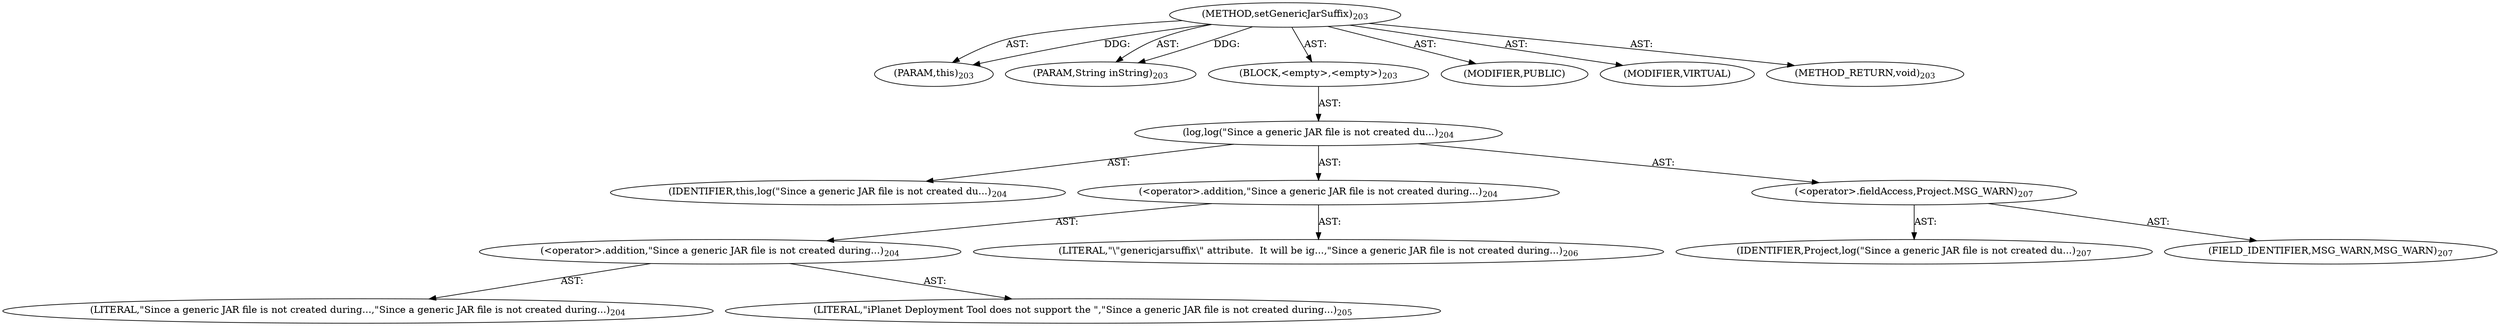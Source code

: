 digraph "setGenericJarSuffix" {  
"111669149700" [label = <(METHOD,setGenericJarSuffix)<SUB>203</SUB>> ]
"115964116996" [label = <(PARAM,this)<SUB>203</SUB>> ]
"115964117007" [label = <(PARAM,String inString)<SUB>203</SUB>> ]
"25769803780" [label = <(BLOCK,&lt;empty&gt;,&lt;empty&gt;)<SUB>203</SUB>> ]
"30064771080" [label = <(log,log(&quot;Since a generic JAR file is not created du...)<SUB>204</SUB>> ]
"68719476740" [label = <(IDENTIFIER,this,log(&quot;Since a generic JAR file is not created du...)<SUB>204</SUB>> ]
"30064771081" [label = <(&lt;operator&gt;.addition,&quot;Since a generic JAR file is not created during...)<SUB>204</SUB>> ]
"30064771082" [label = <(&lt;operator&gt;.addition,&quot;Since a generic JAR file is not created during...)<SUB>204</SUB>> ]
"90194313216" [label = <(LITERAL,&quot;Since a generic JAR file is not created during...,&quot;Since a generic JAR file is not created during...)<SUB>204</SUB>> ]
"90194313217" [label = <(LITERAL,&quot;iPlanet Deployment Tool does not support the &quot;,&quot;Since a generic JAR file is not created during...)<SUB>205</SUB>> ]
"90194313218" [label = <(LITERAL,&quot;\&quot;genericjarsuffix\&quot; attribute.  It will be ig...,&quot;Since a generic JAR file is not created during...)<SUB>206</SUB>> ]
"30064771083" [label = <(&lt;operator&gt;.fieldAccess,Project.MSG_WARN)<SUB>207</SUB>> ]
"68719476768" [label = <(IDENTIFIER,Project,log(&quot;Since a generic JAR file is not created du...)<SUB>207</SUB>> ]
"55834574852" [label = <(FIELD_IDENTIFIER,MSG_WARN,MSG_WARN)<SUB>207</SUB>> ]
"133143986193" [label = <(MODIFIER,PUBLIC)> ]
"133143986194" [label = <(MODIFIER,VIRTUAL)> ]
"128849018884" [label = <(METHOD_RETURN,void)<SUB>203</SUB>> ]
  "111669149700" -> "115964116996"  [ label = "AST: "] 
  "111669149700" -> "115964117007"  [ label = "AST: "] 
  "111669149700" -> "25769803780"  [ label = "AST: "] 
  "111669149700" -> "133143986193"  [ label = "AST: "] 
  "111669149700" -> "133143986194"  [ label = "AST: "] 
  "111669149700" -> "128849018884"  [ label = "AST: "] 
  "25769803780" -> "30064771080"  [ label = "AST: "] 
  "30064771080" -> "68719476740"  [ label = "AST: "] 
  "30064771080" -> "30064771081"  [ label = "AST: "] 
  "30064771080" -> "30064771083"  [ label = "AST: "] 
  "30064771081" -> "30064771082"  [ label = "AST: "] 
  "30064771081" -> "90194313218"  [ label = "AST: "] 
  "30064771082" -> "90194313216"  [ label = "AST: "] 
  "30064771082" -> "90194313217"  [ label = "AST: "] 
  "30064771083" -> "68719476768"  [ label = "AST: "] 
  "30064771083" -> "55834574852"  [ label = "AST: "] 
  "111669149700" -> "115964116996"  [ label = "DDG: "] 
  "111669149700" -> "115964117007"  [ label = "DDG: "] 
}
